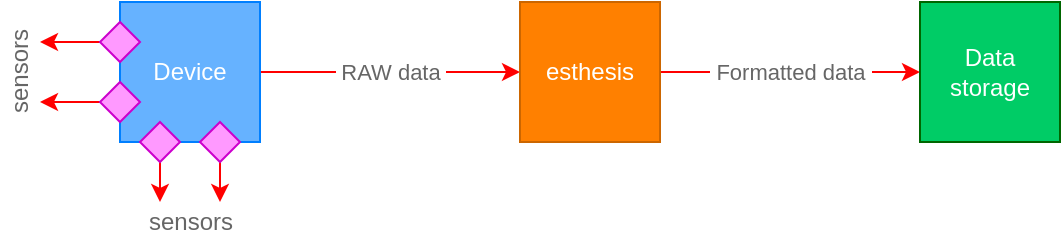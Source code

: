 <mxfile version="13.9.9" type="device"><diagram id="pgjNKmvuFhEfh8InTvdE" name="Page-1"><mxGraphModel dx="897" dy="632" grid="1" gridSize="10" guides="1" tooltips="1" connect="1" arrows="1" fold="1" page="1" pageScale="1" pageWidth="827" pageHeight="1169" math="0" shadow="0"><root><mxCell id="0"/><mxCell id="1" parent="0"/><mxCell id="aurRycw99zpqzLlU-vLL-9" value="&amp;nbsp;RAW data&amp;nbsp;" style="edgeStyle=orthogonalEdgeStyle;rounded=0;orthogonalLoop=1;jettySize=auto;html=1;strokeColor=#FF0000;fontColor=#666666;" edge="1" parent="1" source="aurRycw99zpqzLlU-vLL-1" target="aurRycw99zpqzLlU-vLL-7"><mxGeometry relative="1" as="geometry"><Array as="points"><mxPoint x="250" y="115"/><mxPoint x="250" y="115"/></Array></mxGeometry></mxCell><mxCell id="aurRycw99zpqzLlU-vLL-1" value="Device" style="whiteSpace=wrap;html=1;aspect=fixed;fillColor=#66B2FF;fontColor=#FFFFFF;strokeColor=#007FFF;" vertex="1" parent="1"><mxGeometry x="120" y="80" width="70" height="70" as="geometry"/></mxCell><mxCell id="aurRycw99zpqzLlU-vLL-12" style="edgeStyle=orthogonalEdgeStyle;rounded=0;orthogonalLoop=1;jettySize=auto;html=1;strokeColor=#FF0000;fontColor=#666666;" edge="1" parent="1" source="aurRycw99zpqzLlU-vLL-3"><mxGeometry relative="1" as="geometry"><mxPoint x="80" y="100.0" as="targetPoint"/></mxGeometry></mxCell><mxCell id="aurRycw99zpqzLlU-vLL-3" value="" style="rhombus;whiteSpace=wrap;html=1;align=left;fillColor=#FF99FF;strokeColor=#CC00CC;" vertex="1" parent="1"><mxGeometry x="110" y="90" width="20" height="20" as="geometry"/></mxCell><mxCell id="aurRycw99zpqzLlU-vLL-13" style="edgeStyle=orthogonalEdgeStyle;rounded=0;orthogonalLoop=1;jettySize=auto;html=1;strokeColor=#FF0000;fontColor=#666666;" edge="1" parent="1" source="aurRycw99zpqzLlU-vLL-4"><mxGeometry relative="1" as="geometry"><mxPoint x="80" y="130.0" as="targetPoint"/></mxGeometry></mxCell><mxCell id="aurRycw99zpqzLlU-vLL-4" value="" style="rhombus;whiteSpace=wrap;html=1;align=left;fillColor=#FF99FF;strokeColor=#CC00CC;" vertex="1" parent="1"><mxGeometry x="110" y="120" width="20" height="20" as="geometry"/></mxCell><mxCell id="aurRycw99zpqzLlU-vLL-14" style="edgeStyle=orthogonalEdgeStyle;rounded=0;orthogonalLoop=1;jettySize=auto;html=1;strokeColor=#FF0000;fontColor=#666666;" edge="1" parent="1" source="aurRycw99zpqzLlU-vLL-5"><mxGeometry relative="1" as="geometry"><mxPoint x="140" y="180" as="targetPoint"/></mxGeometry></mxCell><mxCell id="aurRycw99zpqzLlU-vLL-5" value="" style="rhombus;whiteSpace=wrap;html=1;align=left;fillColor=#FF99FF;strokeColor=#CC00CC;" vertex="1" parent="1"><mxGeometry x="130" y="140" width="20" height="20" as="geometry"/></mxCell><mxCell id="aurRycw99zpqzLlU-vLL-15" style="edgeStyle=orthogonalEdgeStyle;rounded=0;orthogonalLoop=1;jettySize=auto;html=1;strokeColor=#FF0000;fontColor=#666666;" edge="1" parent="1" source="aurRycw99zpqzLlU-vLL-6"><mxGeometry relative="1" as="geometry"><mxPoint x="170" y="180" as="targetPoint"/></mxGeometry></mxCell><mxCell id="aurRycw99zpqzLlU-vLL-6" value="" style="rhombus;whiteSpace=wrap;html=1;align=left;fillColor=#FF99FF;strokeColor=#CC00CC;" vertex="1" parent="1"><mxGeometry x="160" y="140" width="20" height="20" as="geometry"/></mxCell><mxCell id="aurRycw99zpqzLlU-vLL-10" value="&amp;nbsp;Formatted data&amp;nbsp;" style="edgeStyle=orthogonalEdgeStyle;rounded=0;orthogonalLoop=1;jettySize=auto;html=1;strokeColor=#FF0000;fontColor=#666666;" edge="1" parent="1" source="aurRycw99zpqzLlU-vLL-7" target="aurRycw99zpqzLlU-vLL-8"><mxGeometry relative="1" as="geometry"/></mxCell><mxCell id="aurRycw99zpqzLlU-vLL-7" value="esthesis" style="whiteSpace=wrap;html=1;aspect=fixed;fontColor=#FFFFFF;align=center;fillColor=#FF8000;strokeColor=#CC6600;" vertex="1" parent="1"><mxGeometry x="320" y="80" width="70" height="70" as="geometry"/></mxCell><mxCell id="aurRycw99zpqzLlU-vLL-8" value="Data storage" style="whiteSpace=wrap;html=1;aspect=fixed;fontColor=#FFFFFF;align=center;fillColor=#00CC66;strokeColor=#006600;" vertex="1" parent="1"><mxGeometry x="520" y="80" width="70" height="70" as="geometry"/></mxCell><mxCell id="aurRycw99zpqzLlU-vLL-16" value="sensors" style="text;html=1;align=center;verticalAlign=middle;resizable=0;points=[];autosize=1;fontColor=#666666;" vertex="1" parent="1"><mxGeometry x="125" y="180" width="60" height="20" as="geometry"/></mxCell><mxCell id="aurRycw99zpqzLlU-vLL-17" value="sensors" style="text;html=1;align=center;verticalAlign=middle;resizable=0;points=[];autosize=1;fontColor=#666666;rotation=-90;" vertex="1" parent="1"><mxGeometry x="40" y="105" width="60" height="20" as="geometry"/></mxCell></root></mxGraphModel></diagram></mxfile>